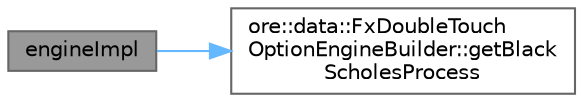 digraph "engineImpl"
{
 // INTERACTIVE_SVG=YES
 // LATEX_PDF_SIZE
  bgcolor="transparent";
  edge [fontname=Helvetica,fontsize=10,labelfontname=Helvetica,labelfontsize=10];
  node [fontname=Helvetica,fontsize=10,shape=box,height=0.2,width=0.4];
  rankdir="LR";
  Node1 [label="engineImpl",height=0.2,width=0.4,color="gray40", fillcolor="grey60", style="filled", fontcolor="black",tooltip=" "];
  Node1 -> Node2 [color="steelblue1",style="solid"];
  Node2 [label="ore::data::FxDoubleTouch\lOptionEngineBuilder::getBlack\lScholesProcess",height=0.2,width=0.4,color="grey40", fillcolor="white", style="filled",URL="$classore_1_1data_1_1_fx_double_touch_option_engine_builder.html#a7f2d293ed2b986240c1b517c6a55d569",tooltip=" "];
}
